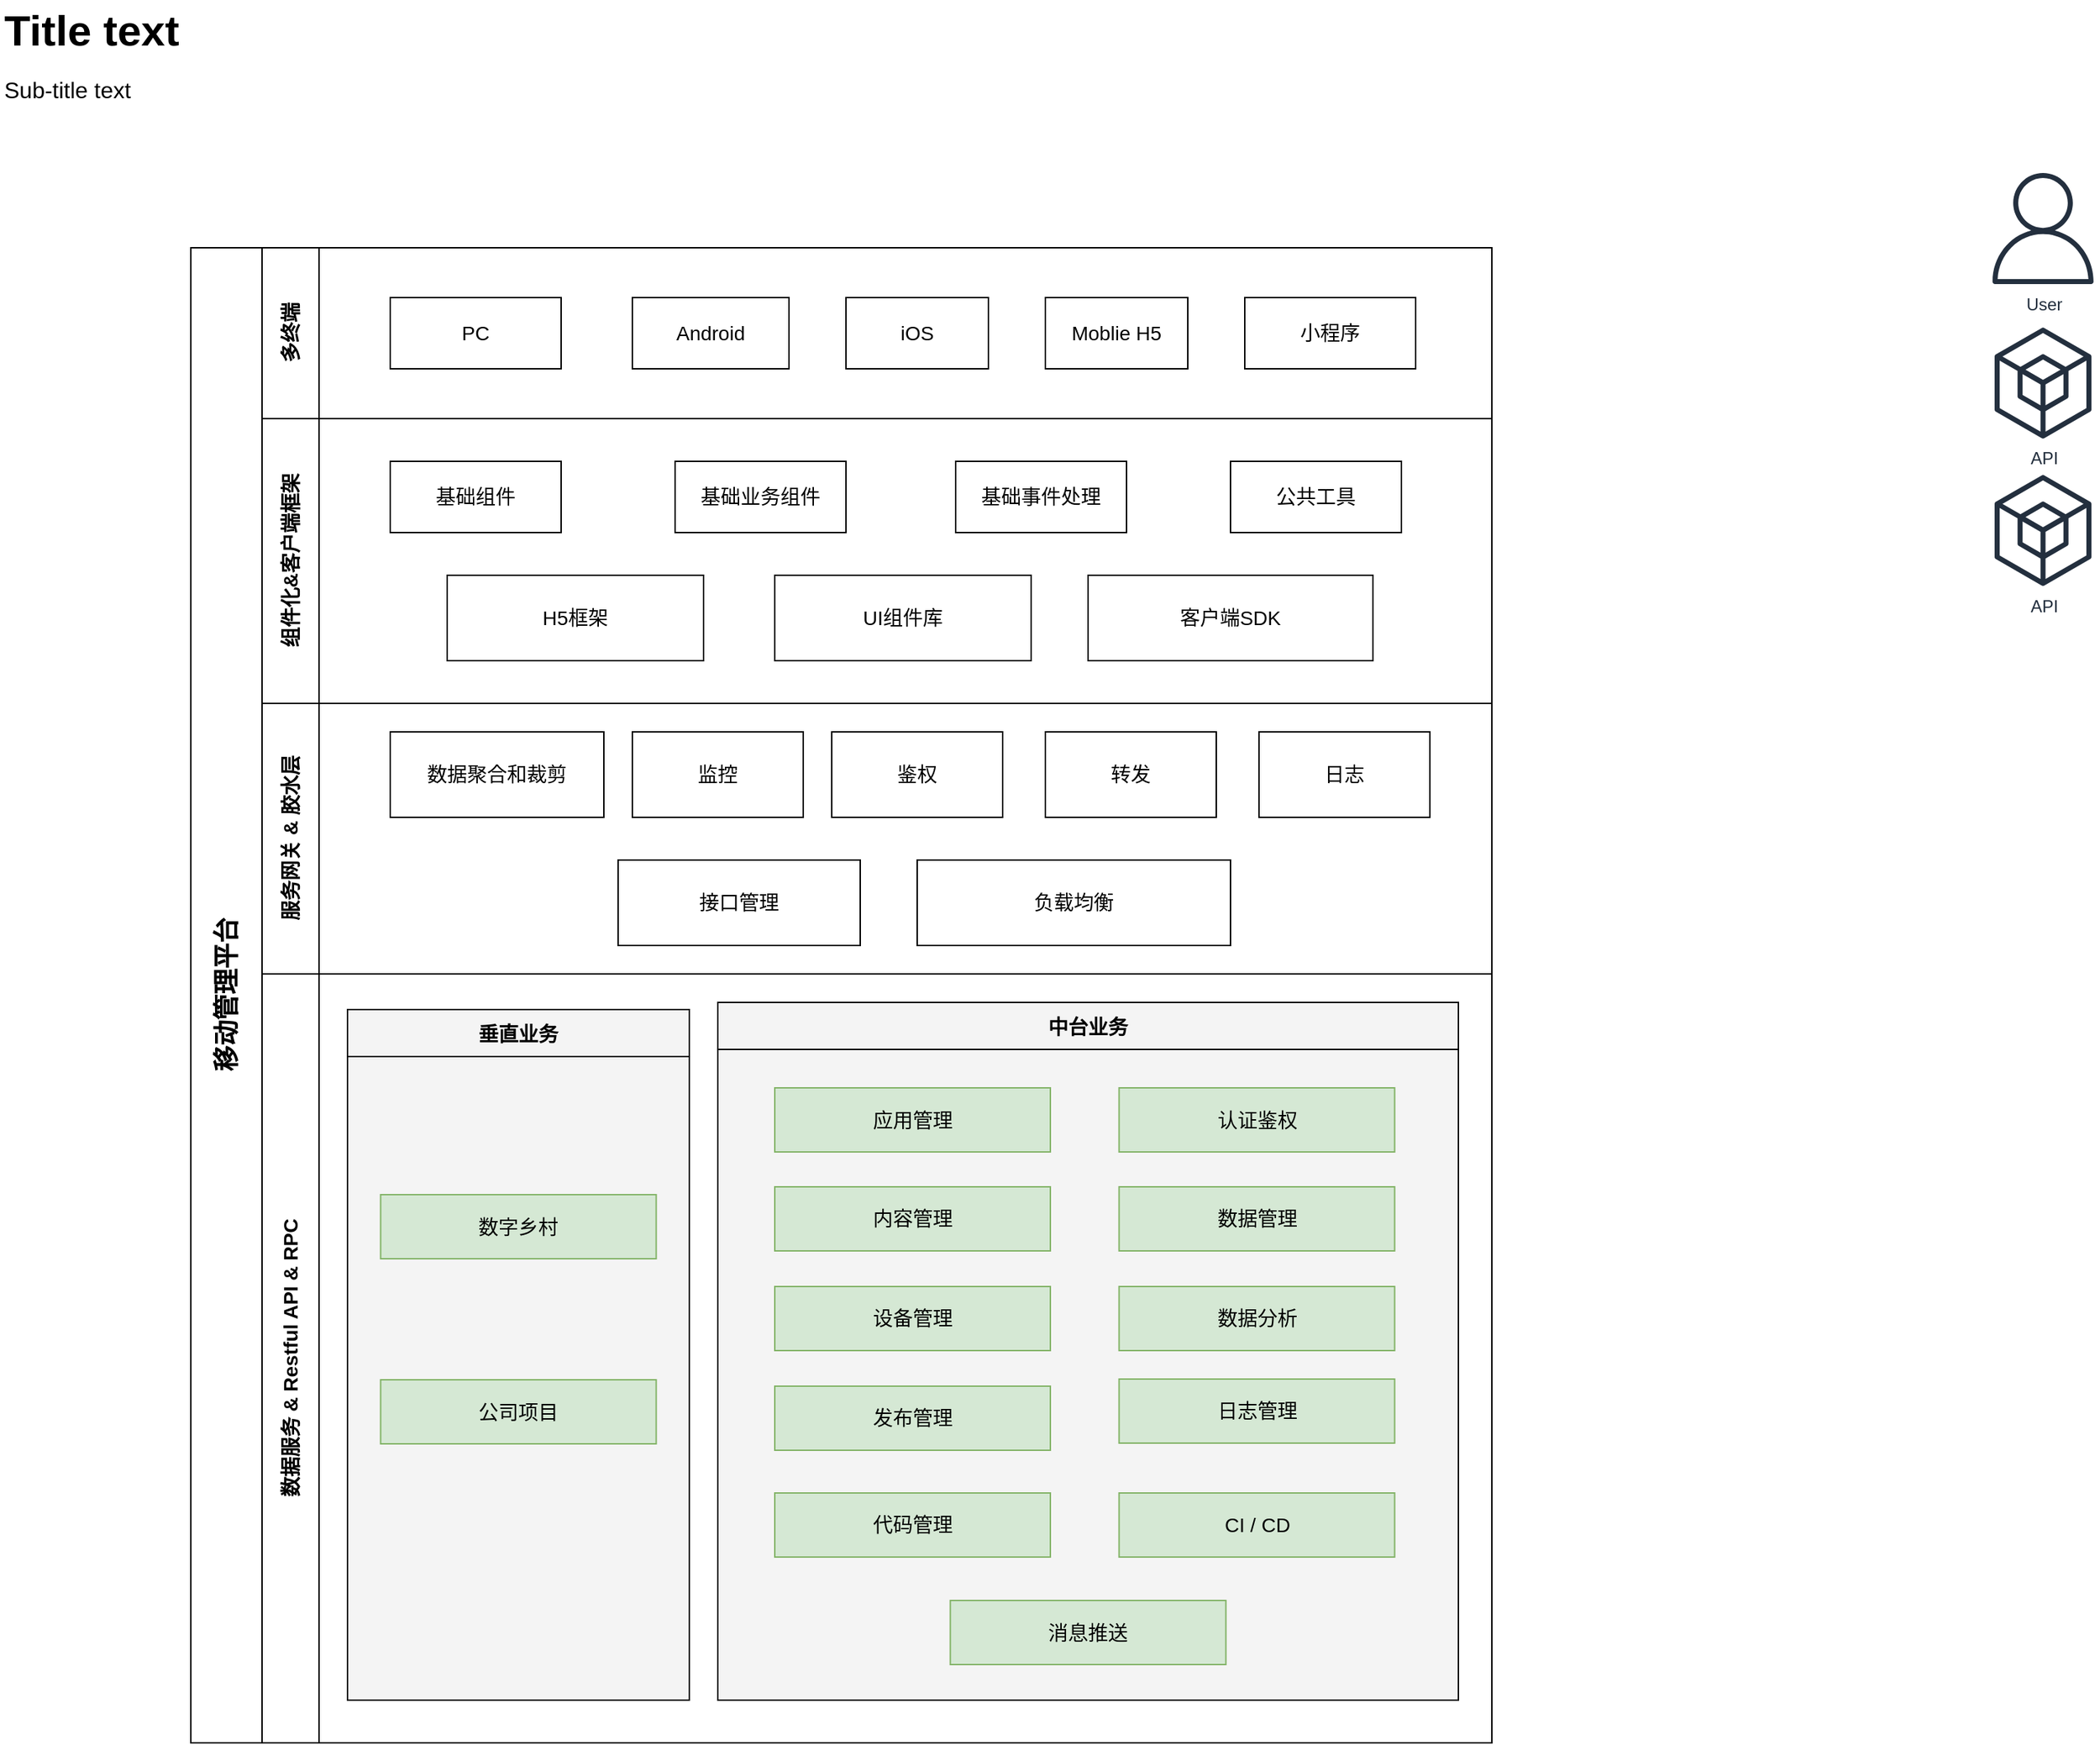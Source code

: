 <mxfile version="14.4.5" type="github">
  <diagram id="Ht1M8jgEwFfnCIfOTk4-" name="Page-1">
    <mxGraphModel dx="1426" dy="834" grid="1" gridSize="10" guides="1" tooltips="1" connect="1" arrows="1" fold="1" page="1" pageScale="1" pageWidth="827" pageHeight="1169" math="0" shadow="0">
      <root>
        <mxCell id="0" />
        <mxCell id="1" parent="0" />
        <mxCell id="-QjtrjUzRDEMRZ5MF8oH-47" value="Title text&lt;br&gt;" style="text;html=1;resizable=0;points=[];autosize=1;align=left;verticalAlign=top;spacingTop=-4;fontSize=30;fontStyle=1;labelBackgroundColor=none;" parent="1" vertex="1">
          <mxGeometry x="36.5" y="26.5" width="130" height="40" as="geometry" />
        </mxCell>
        <mxCell id="-QjtrjUzRDEMRZ5MF8oH-48" value="Sub-title text&lt;br style=&quot;font-size: 16px&quot;&gt;" style="text;html=1;resizable=0;points=[];autosize=1;align=left;verticalAlign=top;spacingTop=-4;fontSize=16;labelBackgroundColor=none;" parent="1" vertex="1">
          <mxGeometry x="36.5" y="76.5" width="100" height="20" as="geometry" />
        </mxCell>
        <mxCell id="jZVaUwOg5UY3L9NAnvdq-92" value="User" style="outlineConnect=0;fontColor=#232F3E;gradientColor=none;fillColor=#232F3E;strokeColor=none;dashed=0;verticalLabelPosition=bottom;verticalAlign=top;align=center;html=1;fontSize=12;fontStyle=0;aspect=fixed;pointerEvents=1;shape=mxgraph.aws4.user;labelBackgroundColor=none;" parent="1" vertex="1">
          <mxGeometry x="1431.5" y="147.5" width="78" height="78" as="geometry" />
        </mxCell>
        <mxCell id="jZVaUwOg5UY3L9NAnvdq-93" value="API" style="outlineConnect=0;fontColor=#232F3E;gradientColor=none;fillColor=#232F3E;strokeColor=none;dashed=0;verticalLabelPosition=bottom;verticalAlign=top;align=center;html=1;fontSize=12;fontStyle=0;aspect=fixed;pointerEvents=1;shape=mxgraph.aws4.external_sdk;labelBackgroundColor=none;" parent="1" vertex="1">
          <mxGeometry x="1436.5" y="256" width="68" height="78" as="geometry" />
        </mxCell>
        <mxCell id="jZVaUwOg5UY3L9NAnvdq-94" value="API&lt;br&gt;" style="outlineConnect=0;fontColor=#232F3E;gradientColor=none;fillColor=#232F3E;strokeColor=none;dashed=0;verticalLabelPosition=bottom;verticalAlign=top;align=center;html=1;fontSize=12;fontStyle=0;aspect=fixed;pointerEvents=1;shape=mxgraph.aws4.external_sdk;labelBackgroundColor=none;" parent="1" vertex="1">
          <mxGeometry x="1436.5" y="359.5" width="68" height="78" as="geometry" />
        </mxCell>
        <mxCell id="Hy0hhaO_qFaU3YnSaLih-2" value="&lt;font style=&quot;font-size: 18px&quot;&gt;移动管理平台&lt;/font&gt;" style="swimlane;html=1;childLayout=stackLayout;resizeParent=1;resizeParentMax=0;horizontal=0;startSize=50;horizontalStack=0;" vertex="1" parent="1">
          <mxGeometry x="170" y="200" width="913.5" height="1050" as="geometry" />
        </mxCell>
        <mxCell id="Hy0hhaO_qFaU3YnSaLih-3" value="&lt;font style=&quot;font-size: 14px;&quot;&gt;多终端&lt;/font&gt;" style="swimlane;html=1;startSize=40;horizontal=0;fontSize=14;" vertex="1" parent="Hy0hhaO_qFaU3YnSaLih-2">
          <mxGeometry x="50" width="863.5" height="120" as="geometry" />
        </mxCell>
        <mxCell id="Hy0hhaO_qFaU3YnSaLih-13" value="&lt;font style=&quot;font-size: 14px&quot;&gt;PC&lt;/font&gt;" style="whiteSpace=wrap;html=1;" vertex="1" parent="Hy0hhaO_qFaU3YnSaLih-3">
          <mxGeometry x="90" y="35" width="120" height="50" as="geometry" />
        </mxCell>
        <mxCell id="Hy0hhaO_qFaU3YnSaLih-19" value="&lt;font style=&quot;font-size: 14px&quot;&gt;Moblie H5&lt;/font&gt;" style="whiteSpace=wrap;html=1;" vertex="1" parent="Hy0hhaO_qFaU3YnSaLih-3">
          <mxGeometry x="550" y="35" width="100" height="50" as="geometry" />
        </mxCell>
        <mxCell id="Hy0hhaO_qFaU3YnSaLih-18" value="&lt;font style=&quot;font-size: 14px&quot;&gt;iOS&lt;/font&gt;" style="whiteSpace=wrap;html=1;" vertex="1" parent="Hy0hhaO_qFaU3YnSaLih-3">
          <mxGeometry x="410" y="35" width="100" height="50" as="geometry" />
        </mxCell>
        <mxCell id="Hy0hhaO_qFaU3YnSaLih-17" value="&lt;font style=&quot;font-size: 14px&quot;&gt;Android&lt;/font&gt;" style="whiteSpace=wrap;html=1;" vertex="1" parent="Hy0hhaO_qFaU3YnSaLih-3">
          <mxGeometry x="260" y="35" width="110" height="50" as="geometry" />
        </mxCell>
        <mxCell id="Hy0hhaO_qFaU3YnSaLih-20" value="&lt;font style=&quot;font-size: 14px&quot;&gt;小程序&lt;/font&gt;" style="whiteSpace=wrap;html=1;" vertex="1" parent="Hy0hhaO_qFaU3YnSaLih-3">
          <mxGeometry x="690" y="35" width="120" height="50" as="geometry" />
        </mxCell>
        <mxCell id="Hy0hhaO_qFaU3YnSaLih-4" value="&lt;font style=&quot;font-size: 14px&quot;&gt;组件化&amp;amp;客户端框架&lt;/font&gt;" style="swimlane;html=1;startSize=40;horizontal=0;" vertex="1" parent="Hy0hhaO_qFaU3YnSaLih-2">
          <mxGeometry x="50" y="120" width="863.5" height="200" as="geometry" />
        </mxCell>
        <mxCell id="Hy0hhaO_qFaU3YnSaLih-25" value="&lt;font style=&quot;font-size: 14px&quot;&gt;公共工具&lt;/font&gt;" style="whiteSpace=wrap;html=1;" vertex="1" parent="Hy0hhaO_qFaU3YnSaLih-4">
          <mxGeometry x="680" y="30" width="120" height="50" as="geometry" />
        </mxCell>
        <mxCell id="Hy0hhaO_qFaU3YnSaLih-23" value="&lt;font style=&quot;font-size: 14px&quot;&gt;基础业务组件&lt;/font&gt;" style="whiteSpace=wrap;html=1;" vertex="1" parent="Hy0hhaO_qFaU3YnSaLih-4">
          <mxGeometry x="290" y="30" width="120" height="50" as="geometry" />
        </mxCell>
        <mxCell id="Hy0hhaO_qFaU3YnSaLih-24" value="&lt;font style=&quot;font-size: 14px&quot;&gt;基础事件处理&lt;/font&gt;" style="whiteSpace=wrap;html=1;" vertex="1" parent="Hy0hhaO_qFaU3YnSaLih-4">
          <mxGeometry x="487" y="30" width="120" height="50" as="geometry" />
        </mxCell>
        <mxCell id="Hy0hhaO_qFaU3YnSaLih-22" value="&lt;font style=&quot;font-size: 14px&quot;&gt;基础组件&lt;/font&gt;" style="whiteSpace=wrap;html=1;" vertex="1" parent="Hy0hhaO_qFaU3YnSaLih-4">
          <mxGeometry x="90" y="30" width="120" height="50" as="geometry" />
        </mxCell>
        <mxCell id="Hy0hhaO_qFaU3YnSaLih-27" style="edgeStyle=orthogonalEdgeStyle;rounded=0;orthogonalLoop=1;jettySize=auto;html=1;exitX=0.5;exitY=1;exitDx=0;exitDy=0;" edge="1" parent="Hy0hhaO_qFaU3YnSaLih-4" source="Hy0hhaO_qFaU3YnSaLih-24" target="Hy0hhaO_qFaU3YnSaLih-24">
          <mxGeometry relative="1" as="geometry" />
        </mxCell>
        <mxCell id="Hy0hhaO_qFaU3YnSaLih-28" style="edgeStyle=orthogonalEdgeStyle;rounded=0;orthogonalLoop=1;jettySize=auto;html=1;exitX=0.5;exitY=1;exitDx=0;exitDy=0;fontSize=14;" edge="1" parent="Hy0hhaO_qFaU3YnSaLih-4" source="Hy0hhaO_qFaU3YnSaLih-25" target="Hy0hhaO_qFaU3YnSaLih-25">
          <mxGeometry relative="1" as="geometry" />
        </mxCell>
        <mxCell id="Hy0hhaO_qFaU3YnSaLih-33" value="客户端SDK" style="whiteSpace=wrap;html=1;fontSize=14;labelBackgroundColor=#ffffff;" vertex="1" parent="Hy0hhaO_qFaU3YnSaLih-4">
          <mxGeometry x="580" y="110" width="200" height="60" as="geometry" />
        </mxCell>
        <mxCell id="Hy0hhaO_qFaU3YnSaLih-32" value="UI组件库" style="whiteSpace=wrap;html=1;fontSize=14;labelBackgroundColor=#ffffff;" vertex="1" parent="Hy0hhaO_qFaU3YnSaLih-4">
          <mxGeometry x="360" y="110" width="180" height="60" as="geometry" />
        </mxCell>
        <mxCell id="Hy0hhaO_qFaU3YnSaLih-31" value="H5框架" style="whiteSpace=wrap;html=1;fontSize=14;labelBackgroundColor=#ffffff;" vertex="1" parent="Hy0hhaO_qFaU3YnSaLih-4">
          <mxGeometry x="130" y="110" width="180" height="60" as="geometry" />
        </mxCell>
        <mxCell id="Hy0hhaO_qFaU3YnSaLih-5" value="&lt;font style=&quot;font-size: 14px&quot;&gt;服务网关 &amp;amp; 胶水层&lt;/font&gt;" style="swimlane;html=1;startSize=40;horizontal=0;" vertex="1" parent="Hy0hhaO_qFaU3YnSaLih-2">
          <mxGeometry x="50" y="320" width="863.5" height="190" as="geometry">
            <mxRectangle x="50" y="320" width="863.5" height="40" as="alternateBounds" />
          </mxGeometry>
        </mxCell>
        <mxCell id="Hy0hhaO_qFaU3YnSaLih-38" value="日志" style="whiteSpace=wrap;html=1;fontSize=14;" vertex="1" parent="Hy0hhaO_qFaU3YnSaLih-5">
          <mxGeometry x="700" y="20" width="120" height="60" as="geometry" />
        </mxCell>
        <mxCell id="Hy0hhaO_qFaU3YnSaLih-37" value="转发" style="whiteSpace=wrap;html=1;fontSize=14;" vertex="1" parent="Hy0hhaO_qFaU3YnSaLih-5">
          <mxGeometry x="550" y="20" width="120" height="60" as="geometry" />
        </mxCell>
        <mxCell id="Hy0hhaO_qFaU3YnSaLih-36" value="鉴权" style="whiteSpace=wrap;html=1;fontSize=14;" vertex="1" parent="Hy0hhaO_qFaU3YnSaLih-5">
          <mxGeometry x="400" y="20" width="120" height="60" as="geometry" />
        </mxCell>
        <mxCell id="Hy0hhaO_qFaU3YnSaLih-35" value="监控" style="whiteSpace=wrap;html=1;fontSize=14;" vertex="1" parent="Hy0hhaO_qFaU3YnSaLih-5">
          <mxGeometry x="260" y="20" width="120" height="60" as="geometry" />
        </mxCell>
        <mxCell id="Hy0hhaO_qFaU3YnSaLih-34" value="数据聚合和裁剪" style="whiteSpace=wrap;html=1;fontSize=14;" vertex="1" parent="Hy0hhaO_qFaU3YnSaLih-5">
          <mxGeometry x="90" y="20" width="150" height="60" as="geometry" />
        </mxCell>
        <mxCell id="Hy0hhaO_qFaU3YnSaLih-39" value="接口管理" style="whiteSpace=wrap;html=1;fontSize=14;" vertex="1" parent="Hy0hhaO_qFaU3YnSaLih-5">
          <mxGeometry x="250" y="110" width="170" height="60" as="geometry" />
        </mxCell>
        <mxCell id="Hy0hhaO_qFaU3YnSaLih-40" value="负载均衡" style="whiteSpace=wrap;html=1;fontSize=14;" vertex="1" parent="Hy0hhaO_qFaU3YnSaLih-5">
          <mxGeometry x="460" y="110" width="220" height="60" as="geometry" />
        </mxCell>
        <mxCell id="Hy0hhaO_qFaU3YnSaLih-7" value="&lt;font style=&quot;font-size: 14px&quot;&gt;数据服务 &amp;amp; Restful API &amp;amp; RPC&lt;/font&gt;" style="swimlane;html=1;startSize=40;horizontal=0;fontSize=14;" vertex="1" parent="Hy0hhaO_qFaU3YnSaLih-2">
          <mxGeometry x="50" y="510" width="863.5" height="540" as="geometry">
            <mxRectangle x="50" y="320" width="863.5" height="40" as="alternateBounds" />
          </mxGeometry>
        </mxCell>
        <mxCell id="mr288gsN6PWe_ziToZQZ-7" value="中台业务" style="swimlane;fontSize=14;align=center;swimlaneFillColor=#f4f4f4;fillColor=#f4f4f4;collapsible=0;startSize=33;" parent="Hy0hhaO_qFaU3YnSaLih-7" vertex="1">
          <mxGeometry x="320" y="20" width="520" height="490" as="geometry" />
        </mxCell>
        <mxCell id="mr288gsN6PWe_ziToZQZ-8" value="应用管理" style="rounded=0;whiteSpace=wrap;html=1;fillColor=#d5e8d4;strokeColor=#82b366;fontSize=14;" parent="mr288gsN6PWe_ziToZQZ-7" vertex="1">
          <mxGeometry x="40" y="60" width="193.5" height="45" as="geometry" />
        </mxCell>
        <mxCell id="mr288gsN6PWe_ziToZQZ-9" value="内容管理" style="rounded=0;whiteSpace=wrap;html=1;fillColor=#d5e8d4;strokeColor=#82b366;fontSize=14;" parent="mr288gsN6PWe_ziToZQZ-7" vertex="1">
          <mxGeometry x="40" y="129.5" width="193.5" height="45" as="geometry" />
        </mxCell>
        <mxCell id="mr288gsN6PWe_ziToZQZ-10" value="设备管理" style="rounded=0;whiteSpace=wrap;html=1;fillColor=#d5e8d4;strokeColor=#82b366;fontSize=14;" parent="mr288gsN6PWe_ziToZQZ-7" vertex="1">
          <mxGeometry x="40" y="199.5" width="193.5" height="45" as="geometry" />
        </mxCell>
        <mxCell id="mr288gsN6PWe_ziToZQZ-11" value="发布管理" style="rounded=0;whiteSpace=wrap;html=1;fillColor=#d5e8d4;strokeColor=#82b366;fontSize=14;" parent="mr288gsN6PWe_ziToZQZ-7" vertex="1">
          <mxGeometry x="40" y="269.5" width="193.5" height="45" as="geometry" />
        </mxCell>
        <mxCell id="Hy0hhaO_qFaU3YnSaLih-42" value="认证鉴权" style="rounded=0;whiteSpace=wrap;html=1;fillColor=#d5e8d4;strokeColor=#82b366;fontSize=14;" vertex="1" parent="mr288gsN6PWe_ziToZQZ-7">
          <mxGeometry x="281.75" y="60" width="193.5" height="45" as="geometry" />
        </mxCell>
        <mxCell id="Hy0hhaO_qFaU3YnSaLih-43" value="数据管理" style="rounded=0;whiteSpace=wrap;html=1;fillColor=#d5e8d4;strokeColor=#82b366;fontSize=14;" vertex="1" parent="mr288gsN6PWe_ziToZQZ-7">
          <mxGeometry x="281.75" y="129.5" width="193.5" height="45" as="geometry" />
        </mxCell>
        <mxCell id="Hy0hhaO_qFaU3YnSaLih-44" value="数据分析" style="rounded=0;whiteSpace=wrap;html=1;fillColor=#d5e8d4;strokeColor=#82b366;fontSize=14;" vertex="1" parent="mr288gsN6PWe_ziToZQZ-7">
          <mxGeometry x="281.75" y="199.5" width="193.5" height="45" as="geometry" />
        </mxCell>
        <mxCell id="Hy0hhaO_qFaU3YnSaLih-53" value="日志管理" style="rounded=0;whiteSpace=wrap;html=1;fillColor=#d5e8d4;strokeColor=#82b366;fontSize=14;" vertex="1" parent="mr288gsN6PWe_ziToZQZ-7">
          <mxGeometry x="281.75" y="264.5" width="193.5" height="45" as="geometry" />
        </mxCell>
        <mxCell id="Hy0hhaO_qFaU3YnSaLih-54" value="代码管理" style="rounded=0;whiteSpace=wrap;html=1;fillColor=#d5e8d4;strokeColor=#82b366;fontSize=14;" vertex="1" parent="mr288gsN6PWe_ziToZQZ-7">
          <mxGeometry x="40" y="344.5" width="193.5" height="45" as="geometry" />
        </mxCell>
        <mxCell id="Hy0hhaO_qFaU3YnSaLih-94" value="CI / CD" style="rounded=0;whiteSpace=wrap;html=1;fillColor=#d5e8d4;strokeColor=#82b366;fontSize=14;" vertex="1" parent="mr288gsN6PWe_ziToZQZ-7">
          <mxGeometry x="281.75" y="344.5" width="193.5" height="45" as="geometry" />
        </mxCell>
        <mxCell id="Hy0hhaO_qFaU3YnSaLih-98" value="&lt;span style=&quot;font-weight: normal&quot;&gt;消息推送&lt;/span&gt;" style="rounded=0;whiteSpace=wrap;html=1;fillColor=#d5e8d4;strokeColor=#82b366;fontSize=14;fontStyle=1" vertex="1" parent="mr288gsN6PWe_ziToZQZ-7">
          <mxGeometry x="163.25" y="420" width="193.5" height="45" as="geometry" />
        </mxCell>
        <mxCell id="jZVaUwOg5UY3L9NAnvdq-59" value="垂直业务" style="swimlane;fontSize=14;align=center;swimlaneFillColor=#f4f4f4;fillColor=#f4f4f4;collapsible=0;startSize=33;" parent="Hy0hhaO_qFaU3YnSaLih-7" vertex="1">
          <mxGeometry x="60" y="25" width="240" height="485" as="geometry" />
        </mxCell>
        <mxCell id="mr288gsN6PWe_ziToZQZ-3" value="&lt;font style=&quot;font-size: 14px&quot;&gt;数字乡村&lt;/font&gt;" style="rounded=0;whiteSpace=wrap;html=1;fillColor=#d5e8d4;strokeColor=#82b366;" parent="jZVaUwOg5UY3L9NAnvdq-59" vertex="1">
          <mxGeometry x="23.25" y="130" width="193.5" height="45" as="geometry" />
        </mxCell>
        <mxCell id="mr288gsN6PWe_ziToZQZ-4" value="&lt;font style=&quot;font-size: 14px&quot;&gt;公司项目&lt;/font&gt;" style="rounded=0;whiteSpace=wrap;html=1;fillColor=#d5e8d4;strokeColor=#82b366;" parent="jZVaUwOg5UY3L9NAnvdq-59" vertex="1">
          <mxGeometry x="23.25" y="260" width="193.5" height="45" as="geometry" />
        </mxCell>
      </root>
    </mxGraphModel>
  </diagram>
</mxfile>
